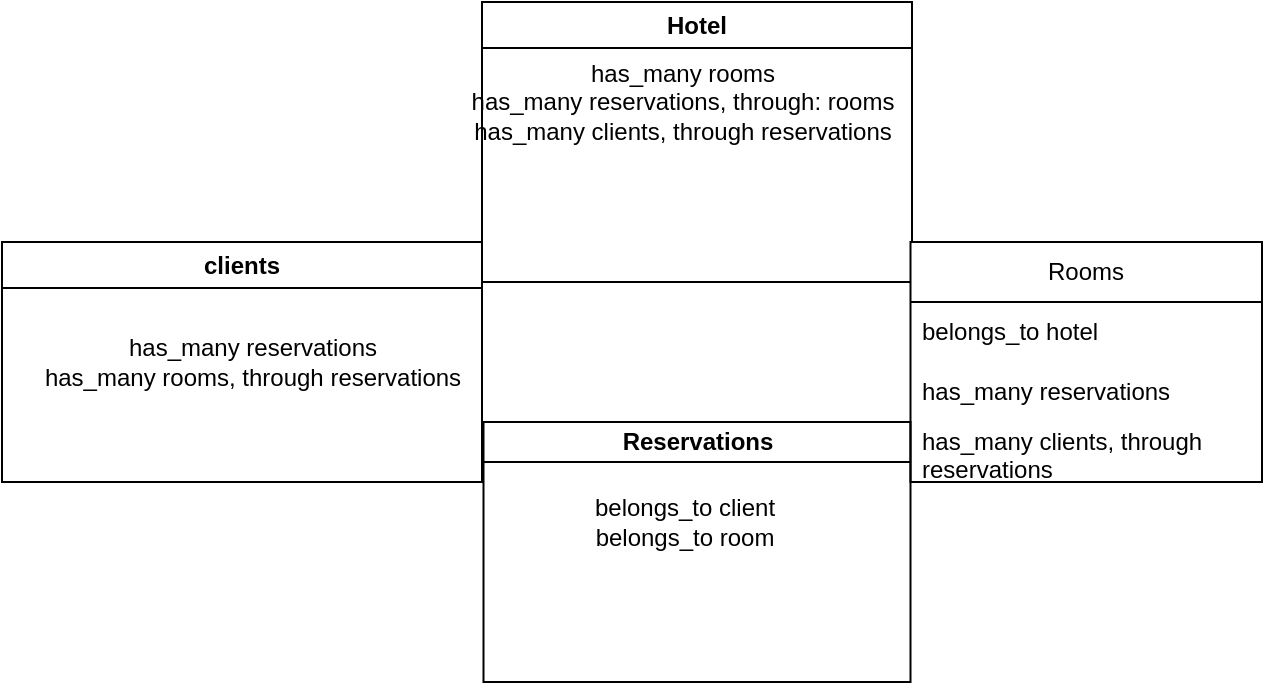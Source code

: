 <mxfile>
    <diagram id="ZBDoaTCFzI2SnacVg3Go" name="Page-1">
        <mxGraphModel dx="1229" dy="407" grid="1" gridSize="10" guides="1" tooltips="1" connect="1" arrows="1" fold="1" page="1" pageScale="1" pageWidth="850" pageHeight="1100" math="0" shadow="0">
            <root>
                <mxCell id="0"/>
                <mxCell id="1" parent="0"/>
                <mxCell id="8" value="Hotel" style="swimlane;whiteSpace=wrap;html=1;" parent="1" vertex="1">
                    <mxGeometry x="280" y="20" width="215" height="140" as="geometry"/>
                </mxCell>
                <mxCell id="9" value="has_many rooms&lt;br&gt;has_many reservations, through: rooms&lt;br&gt;has_many clients, through reservations" style="text;html=1;align=center;verticalAlign=middle;resizable=0;points=[];autosize=1;strokeColor=none;fillColor=none;" parent="8" vertex="1">
                    <mxGeometry x="-15" y="20" width="230" height="60" as="geometry"/>
                </mxCell>
                <mxCell id="10" value="Reservations" style="swimlane;whiteSpace=wrap;html=1;startSize=20;" parent="1" vertex="1">
                    <mxGeometry x="280.75" y="230" width="213.5" height="130" as="geometry"/>
                </mxCell>
                <mxCell id="11" value="belongs_to client&lt;br&gt;belongs_to room" style="text;html=1;align=center;verticalAlign=middle;resizable=0;points=[];autosize=1;strokeColor=none;fillColor=none;" parent="10" vertex="1">
                    <mxGeometry x="45" y="30" width="110" height="40" as="geometry"/>
                </mxCell>
                <mxCell id="12" value="clients" style="swimlane;whiteSpace=wrap;html=1;" parent="1" vertex="1">
                    <mxGeometry x="40" y="140" width="240" height="120" as="geometry"/>
                </mxCell>
                <mxCell id="13" value="has_many reservations&lt;br&gt;has_many rooms, through reservations" style="text;html=1;align=center;verticalAlign=middle;resizable=0;points=[];autosize=1;strokeColor=none;fillColor=none;" parent="1" vertex="1">
                    <mxGeometry x="50" y="180" width="230" height="40" as="geometry"/>
                </mxCell>
                <mxCell id="21" value="Rooms" style="swimlane;fontStyle=0;childLayout=stackLayout;horizontal=1;startSize=30;horizontalStack=0;resizeParent=1;resizeParentMax=0;resizeLast=0;collapsible=1;marginBottom=0;whiteSpace=wrap;html=1;" vertex="1" parent="1">
                    <mxGeometry x="494.25" y="140" width="175.75" height="120" as="geometry"/>
                </mxCell>
                <mxCell id="22" value="belongs_to hotel" style="text;strokeColor=none;fillColor=none;align=left;verticalAlign=middle;spacingLeft=4;spacingRight=4;overflow=hidden;points=[[0,0.5],[1,0.5]];portConstraint=eastwest;rotatable=0;whiteSpace=wrap;html=1;" vertex="1" parent="21">
                    <mxGeometry y="30" width="175.75" height="30" as="geometry"/>
                </mxCell>
                <mxCell id="23" value="has_many reservations" style="text;strokeColor=none;fillColor=none;align=left;verticalAlign=middle;spacingLeft=4;spacingRight=4;overflow=hidden;points=[[0,0.5],[1,0.5]];portConstraint=eastwest;rotatable=0;whiteSpace=wrap;html=1;" vertex="1" parent="21">
                    <mxGeometry y="60" width="175.75" height="30" as="geometry"/>
                </mxCell>
                <mxCell id="24" value="has_many clients, through reservations" style="text;strokeColor=none;fillColor=none;align=left;verticalAlign=middle;spacingLeft=4;spacingRight=4;overflow=hidden;points=[[0,0.5],[1,0.5]];portConstraint=eastwest;rotatable=0;whiteSpace=wrap;html=1;" vertex="1" parent="21">
                    <mxGeometry y="90" width="175.75" height="30" as="geometry"/>
                </mxCell>
            </root>
        </mxGraphModel>
    </diagram>
</mxfile>